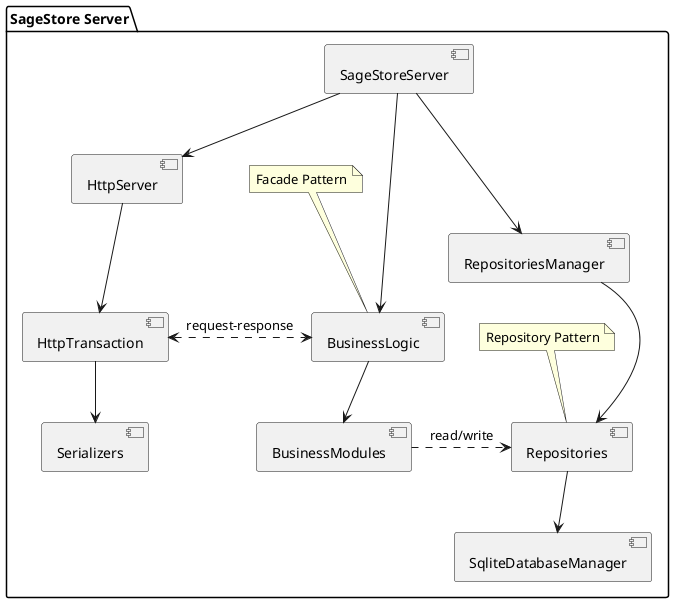 @startuml
skinparam componentStyle uml2

package "SageStore Server" {
    [SageStoreServer] as SSS 
    [HttpServer] as HS 
    [HttpTransaction] as HT 
    [Serializers] as S 
    [BusinessLogic] as BLF 
    [BusinessModules] as BM 
    [RepositoriesManager] as RM
    [SqliteDatabaseManager] as DM
    [Repositories] as R  

    SSS -down-> HS 
    SSS -down-> BLF 
    SSS -down-> RM

    HS -down-> HT
    HT -down-> S 

    BLF -down-> BM
    HT <.> BLF : "request-response"

    RM -down-> R 
    R -down-> DM

    BM .> R : "read/write"

    note "Repository Pattern" as RepoNote1
    RepoNote1 .. R

    note "Facade Pattern" as RepoNote2
    RepoNote2 .. BLF
}

@enduml
